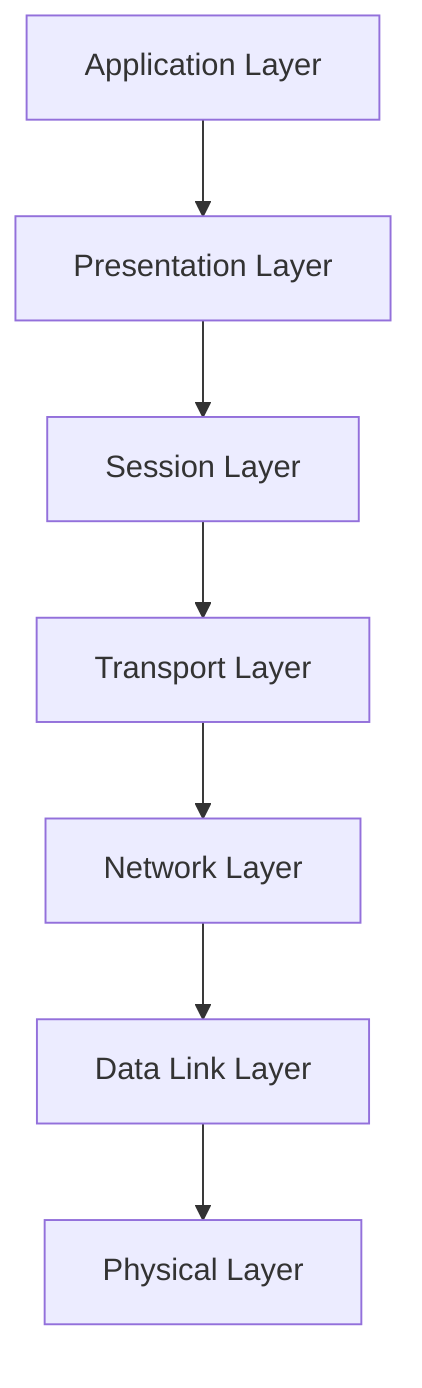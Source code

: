 graph TD
    ApplicationLayer[Application Layer] --> PresentationLayer[Presentation Layer]
    PresentationLayer --> SessionLayer[Session Layer]
    SessionLayer --> TransportLayer[Transport Layer]
    TransportLayer --> NetworkLayer[Network Layer]
    NetworkLayer --> DataLinkLayer[Data Link Layer]
    DataLinkLayer --> PhysicalLayer[Physical Layer]